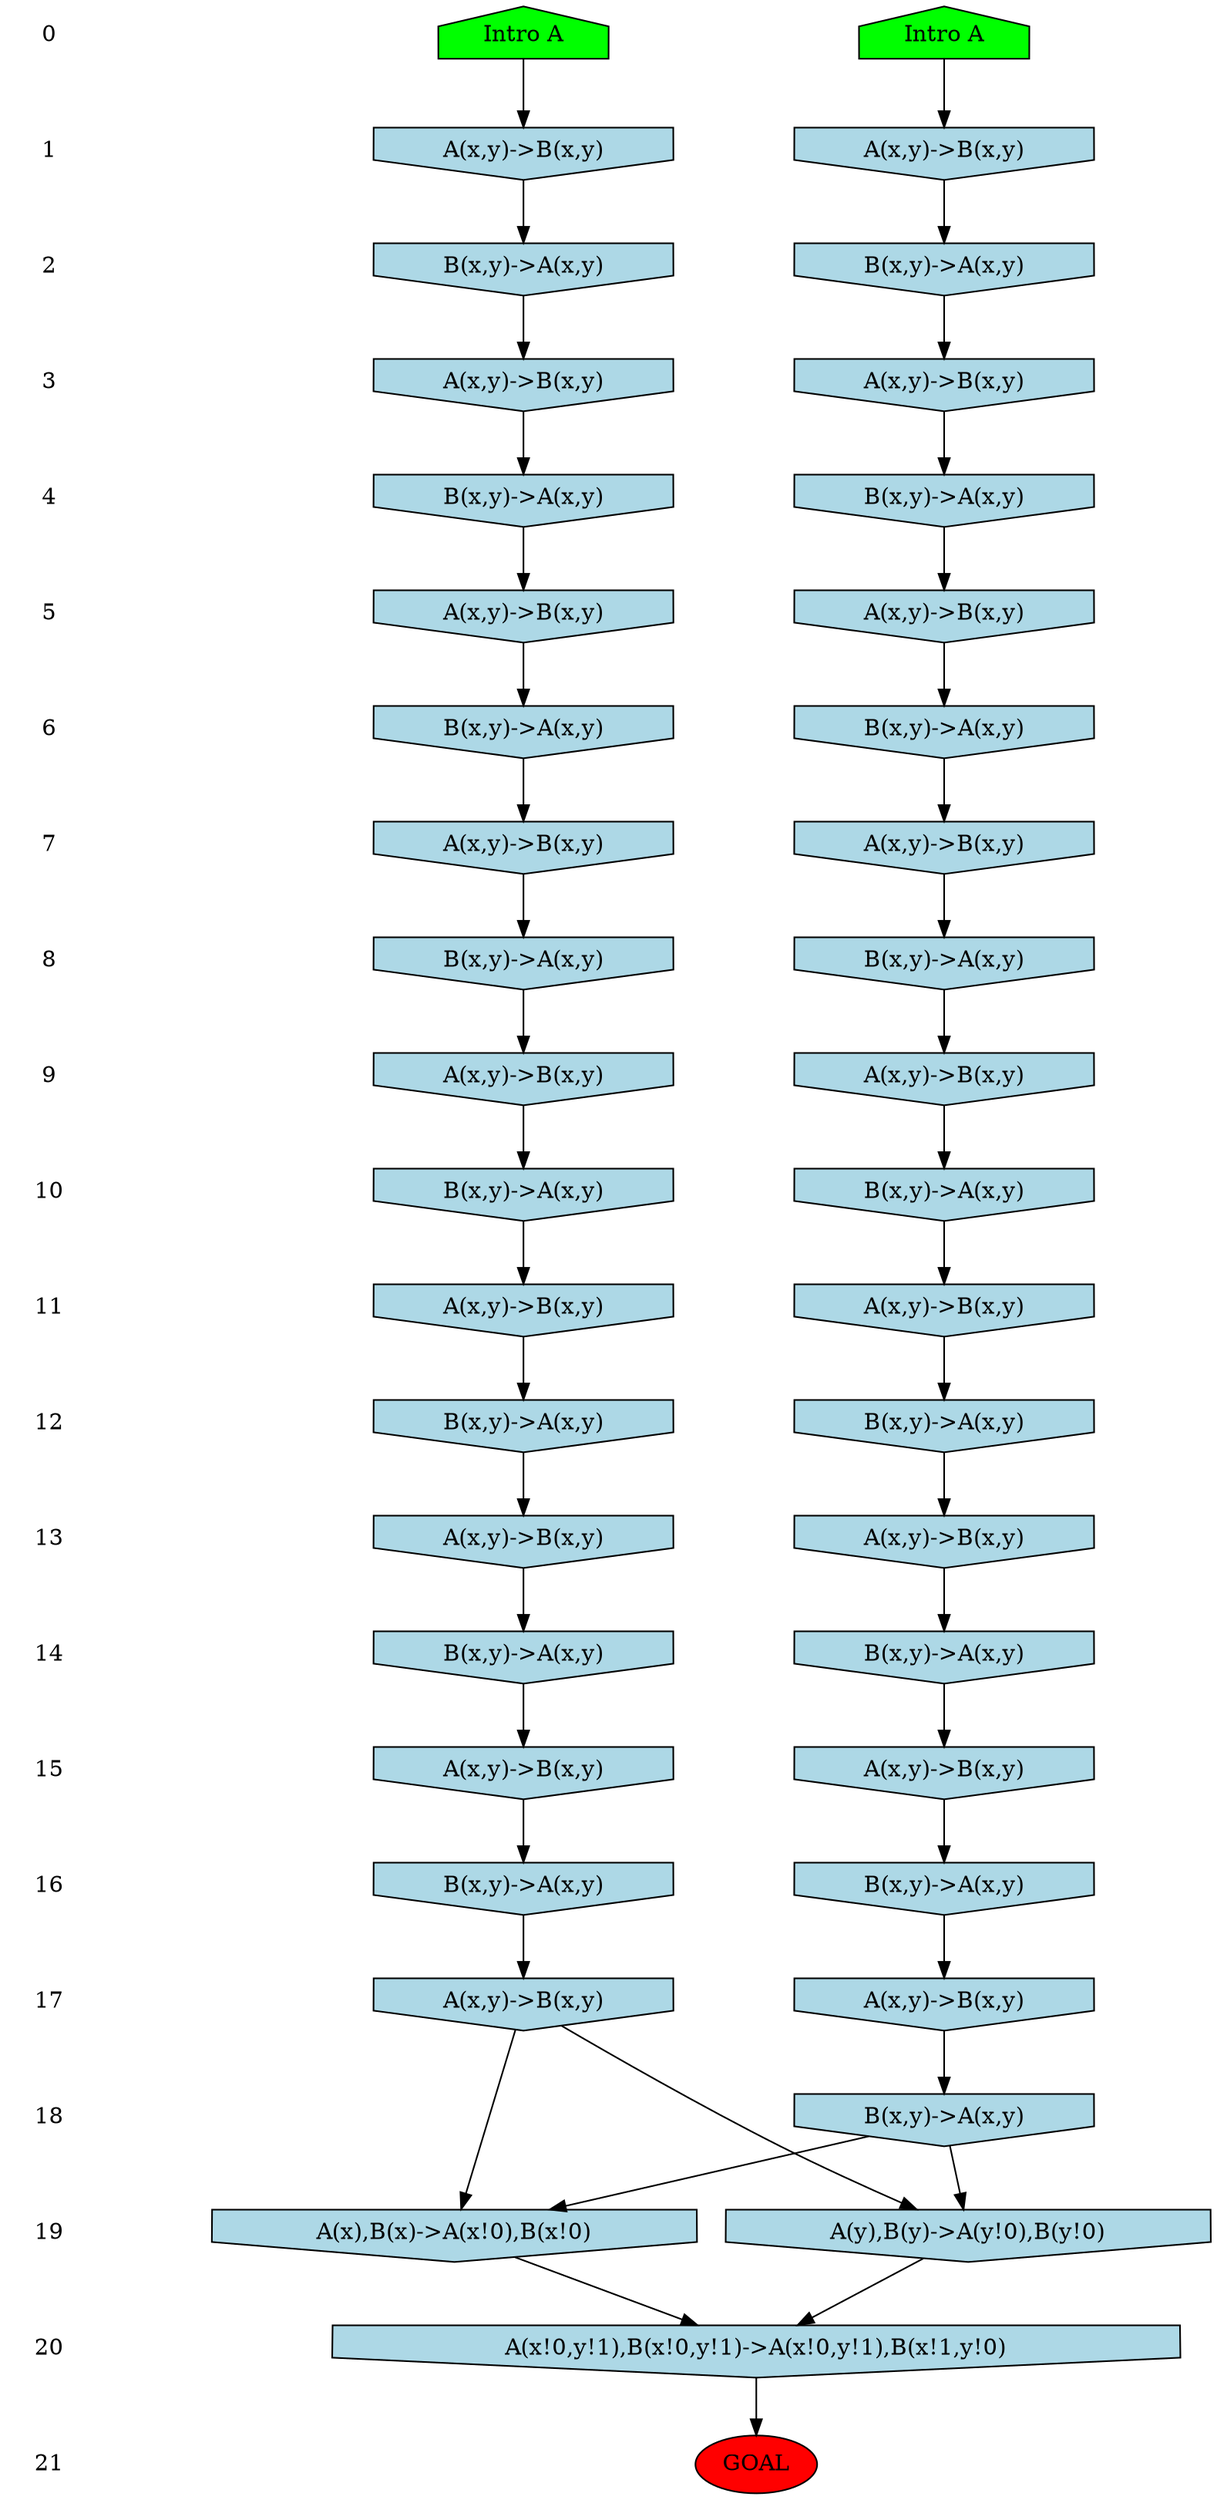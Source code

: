 /* Compression of 1 causal flows obtained in average at 1.600375E+02 t.u */
/* Compressed causal flows were: [40] */
digraph G{
 ranksep=.5 ; 
{ rank = same ; "0" [shape=plaintext] ; node_1 [label ="Intro A", shape=house, style=filled, fillcolor=green] ;
node_2 [label ="Intro A", shape=house, style=filled, fillcolor=green] ;
}
{ rank = same ; "1" [shape=plaintext] ; node_3 [label="A(x,y)->B(x,y)", shape=invhouse, style=filled, fillcolor = lightblue] ;
node_8 [label="A(x,y)->B(x,y)", shape=invhouse, style=filled, fillcolor = lightblue] ;
}
{ rank = same ; "2" [shape=plaintext] ; node_4 [label="B(x,y)->A(x,y)", shape=invhouse, style=filled, fillcolor = lightblue] ;
node_9 [label="B(x,y)->A(x,y)", shape=invhouse, style=filled, fillcolor = lightblue] ;
}
{ rank = same ; "3" [shape=plaintext] ; node_5 [label="A(x,y)->B(x,y)", shape=invhouse, style=filled, fillcolor = lightblue] ;
node_10 [label="A(x,y)->B(x,y)", shape=invhouse, style=filled, fillcolor = lightblue] ;
}
{ rank = same ; "4" [shape=plaintext] ; node_6 [label="B(x,y)->A(x,y)", shape=invhouse, style=filled, fillcolor = lightblue] ;
node_11 [label="B(x,y)->A(x,y)", shape=invhouse, style=filled, fillcolor = lightblue] ;
}
{ rank = same ; "5" [shape=plaintext] ; node_7 [label="A(x,y)->B(x,y)", shape=invhouse, style=filled, fillcolor = lightblue] ;
node_12 [label="A(x,y)->B(x,y)", shape=invhouse, style=filled, fillcolor = lightblue] ;
}
{ rank = same ; "6" [shape=plaintext] ; node_13 [label="B(x,y)->A(x,y)", shape=invhouse, style=filled, fillcolor = lightblue] ;
node_15 [label="B(x,y)->A(x,y)", shape=invhouse, style=filled, fillcolor = lightblue] ;
}
{ rank = same ; "7" [shape=plaintext] ; node_14 [label="A(x,y)->B(x,y)", shape=invhouse, style=filled, fillcolor = lightblue] ;
node_16 [label="A(x,y)->B(x,y)", shape=invhouse, style=filled, fillcolor = lightblue] ;
}
{ rank = same ; "8" [shape=plaintext] ; node_17 [label="B(x,y)->A(x,y)", shape=invhouse, style=filled, fillcolor = lightblue] ;
node_18 [label="B(x,y)->A(x,y)", shape=invhouse, style=filled, fillcolor = lightblue] ;
}
{ rank = same ; "9" [shape=plaintext] ; node_19 [label="A(x,y)->B(x,y)", shape=invhouse, style=filled, fillcolor = lightblue] ;
node_21 [label="A(x,y)->B(x,y)", shape=invhouse, style=filled, fillcolor = lightblue] ;
}
{ rank = same ; "10" [shape=plaintext] ; node_20 [label="B(x,y)->A(x,y)", shape=invhouse, style=filled, fillcolor = lightblue] ;
node_22 [label="B(x,y)->A(x,y)", shape=invhouse, style=filled, fillcolor = lightblue] ;
}
{ rank = same ; "11" [shape=plaintext] ; node_23 [label="A(x,y)->B(x,y)", shape=invhouse, style=filled, fillcolor = lightblue] ;
node_24 [label="A(x,y)->B(x,y)", shape=invhouse, style=filled, fillcolor = lightblue] ;
}
{ rank = same ; "12" [shape=plaintext] ; node_25 [label="B(x,y)->A(x,y)", shape=invhouse, style=filled, fillcolor = lightblue] ;
node_27 [label="B(x,y)->A(x,y)", shape=invhouse, style=filled, fillcolor = lightblue] ;
}
{ rank = same ; "13" [shape=plaintext] ; node_26 [label="A(x,y)->B(x,y)", shape=invhouse, style=filled, fillcolor = lightblue] ;
node_29 [label="A(x,y)->B(x,y)", shape=invhouse, style=filled, fillcolor = lightblue] ;
}
{ rank = same ; "14" [shape=plaintext] ; node_28 [label="B(x,y)->A(x,y)", shape=invhouse, style=filled, fillcolor = lightblue] ;
node_30 [label="B(x,y)->A(x,y)", shape=invhouse, style=filled, fillcolor = lightblue] ;
}
{ rank = same ; "15" [shape=plaintext] ; node_31 [label="A(x,y)->B(x,y)", shape=invhouse, style=filled, fillcolor = lightblue] ;
node_33 [label="A(x,y)->B(x,y)", shape=invhouse, style=filled, fillcolor = lightblue] ;
}
{ rank = same ; "16" [shape=plaintext] ; node_32 [label="B(x,y)->A(x,y)", shape=invhouse, style=filled, fillcolor = lightblue] ;
node_36 [label="B(x,y)->A(x,y)", shape=invhouse, style=filled, fillcolor = lightblue] ;
}
{ rank = same ; "17" [shape=plaintext] ; node_34 [label="A(x,y)->B(x,y)", shape=invhouse, style=filled, fillcolor = lightblue] ;
node_37 [label="A(x,y)->B(x,y)", shape=invhouse, style=filled, fillcolor = lightblue] ;
}
{ rank = same ; "18" [shape=plaintext] ; node_35 [label="B(x,y)->A(x,y)", shape=invhouse, style=filled, fillcolor = lightblue] ;
}
{ rank = same ; "19" [shape=plaintext] ; node_38 [label="A(x),B(x)->A(x!0),B(x!0)", shape=invhouse, style=filled, fillcolor = lightblue] ;
node_39 [label="A(y),B(y)->A(y!0),B(y!0)", shape=invhouse, style=filled, fillcolor = lightblue] ;
}
{ rank = same ; "20" [shape=plaintext] ; node_40 [label="A(x!0,y!1),B(x!0,y!1)->A(x!0,y!1),B(x!1,y!0)", shape=invhouse, style=filled, fillcolor = lightblue] ;
}
{ rank = same ; "21" [shape=plaintext] ; node_41 [label ="GOAL", style=filled, fillcolor=red] ;
}
"0" -> "1" [style="invis"]; 
"1" -> "2" [style="invis"]; 
"2" -> "3" [style="invis"]; 
"3" -> "4" [style="invis"]; 
"4" -> "5" [style="invis"]; 
"5" -> "6" [style="invis"]; 
"6" -> "7" [style="invis"]; 
"7" -> "8" [style="invis"]; 
"8" -> "9" [style="invis"]; 
"9" -> "10" [style="invis"]; 
"10" -> "11" [style="invis"]; 
"11" -> "12" [style="invis"]; 
"12" -> "13" [style="invis"]; 
"13" -> "14" [style="invis"]; 
"14" -> "15" [style="invis"]; 
"15" -> "16" [style="invis"]; 
"16" -> "17" [style="invis"]; 
"17" -> "18" [style="invis"]; 
"18" -> "19" [style="invis"]; 
"19" -> "20" [style="invis"]; 
"20" -> "21" [style="invis"]; 
node_1 -> node_3
node_3 -> node_4
node_4 -> node_5
node_5 -> node_6
node_6 -> node_7
node_2 -> node_8
node_8 -> node_9
node_9 -> node_10
node_10 -> node_11
node_11 -> node_12
node_12 -> node_13
node_13 -> node_14
node_7 -> node_15
node_15 -> node_16
node_14 -> node_17
node_16 -> node_18
node_17 -> node_19
node_19 -> node_20
node_18 -> node_21
node_21 -> node_22
node_22 -> node_23
node_20 -> node_24
node_24 -> node_25
node_25 -> node_26
node_23 -> node_27
node_26 -> node_28
node_27 -> node_29
node_29 -> node_30
node_30 -> node_31
node_31 -> node_32
node_28 -> node_33
node_32 -> node_34
node_34 -> node_35
node_33 -> node_36
node_36 -> node_37
node_35 -> node_38
node_37 -> node_38
node_35 -> node_39
node_37 -> node_39
node_38 -> node_40
node_39 -> node_40
node_40 -> node_41
}
/*
 Dot generation time: 0.000158
*/